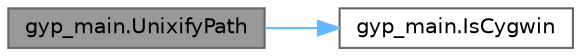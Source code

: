 digraph "gyp_main.UnixifyPath"
{
 // LATEX_PDF_SIZE
  bgcolor="transparent";
  edge [fontname=Helvetica,fontsize=10,labelfontname=Helvetica,labelfontsize=10];
  node [fontname=Helvetica,fontsize=10,shape=box,height=0.2,width=0.4];
  rankdir="LR";
  Node1 [id="Node000001",label="gyp_main.UnixifyPath",height=0.2,width=0.4,color="gray40", fillcolor="grey60", style="filled", fontcolor="black",tooltip=" "];
  Node1 -> Node2 [id="edge1_Node000001_Node000002",color="steelblue1",style="solid",tooltip=" "];
  Node2 [id="Node000002",label="gyp_main.IsCygwin",height=0.2,width=0.4,color="grey40", fillcolor="white", style="filled",URL="$namespacegyp__main.html#a85f1140a75fd05bf342f48851e15a823",tooltip=" "];
}
